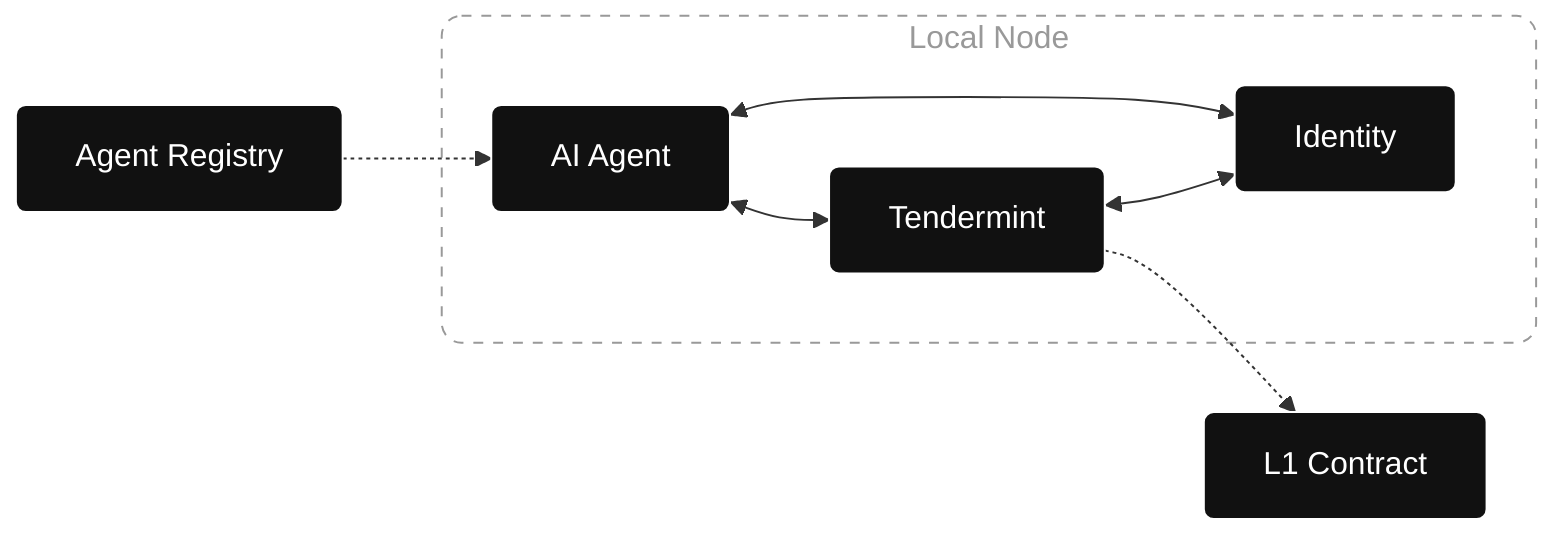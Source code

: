 flowchart LR
    Registry["Agent Registry"] -.-> Agent["AI Agent"]
    
    subgraph Local["Local Node"]
        direction TB
        Tendermint["Tendermint"]
        Identity["Identity"]
        Tendermint <--> Identity
        Agent <--> Tendermint
        Agent <--> Identity
    end
    
    Tendermint -.-> L1["L1 Contract"]
    
    %% Position elements from left to right (invisible connections for layout)
    
    %% Sleek black design with white accents
    classDef default fill:#111,stroke:#fff,color:#fff,stroke-width:1px,rx:5,ry:5
    classDef container fill:transparent,stroke:#999,stroke-width:1px,stroke-dasharray:5 5,color:#999,rx:10,ry:10

    class Local container